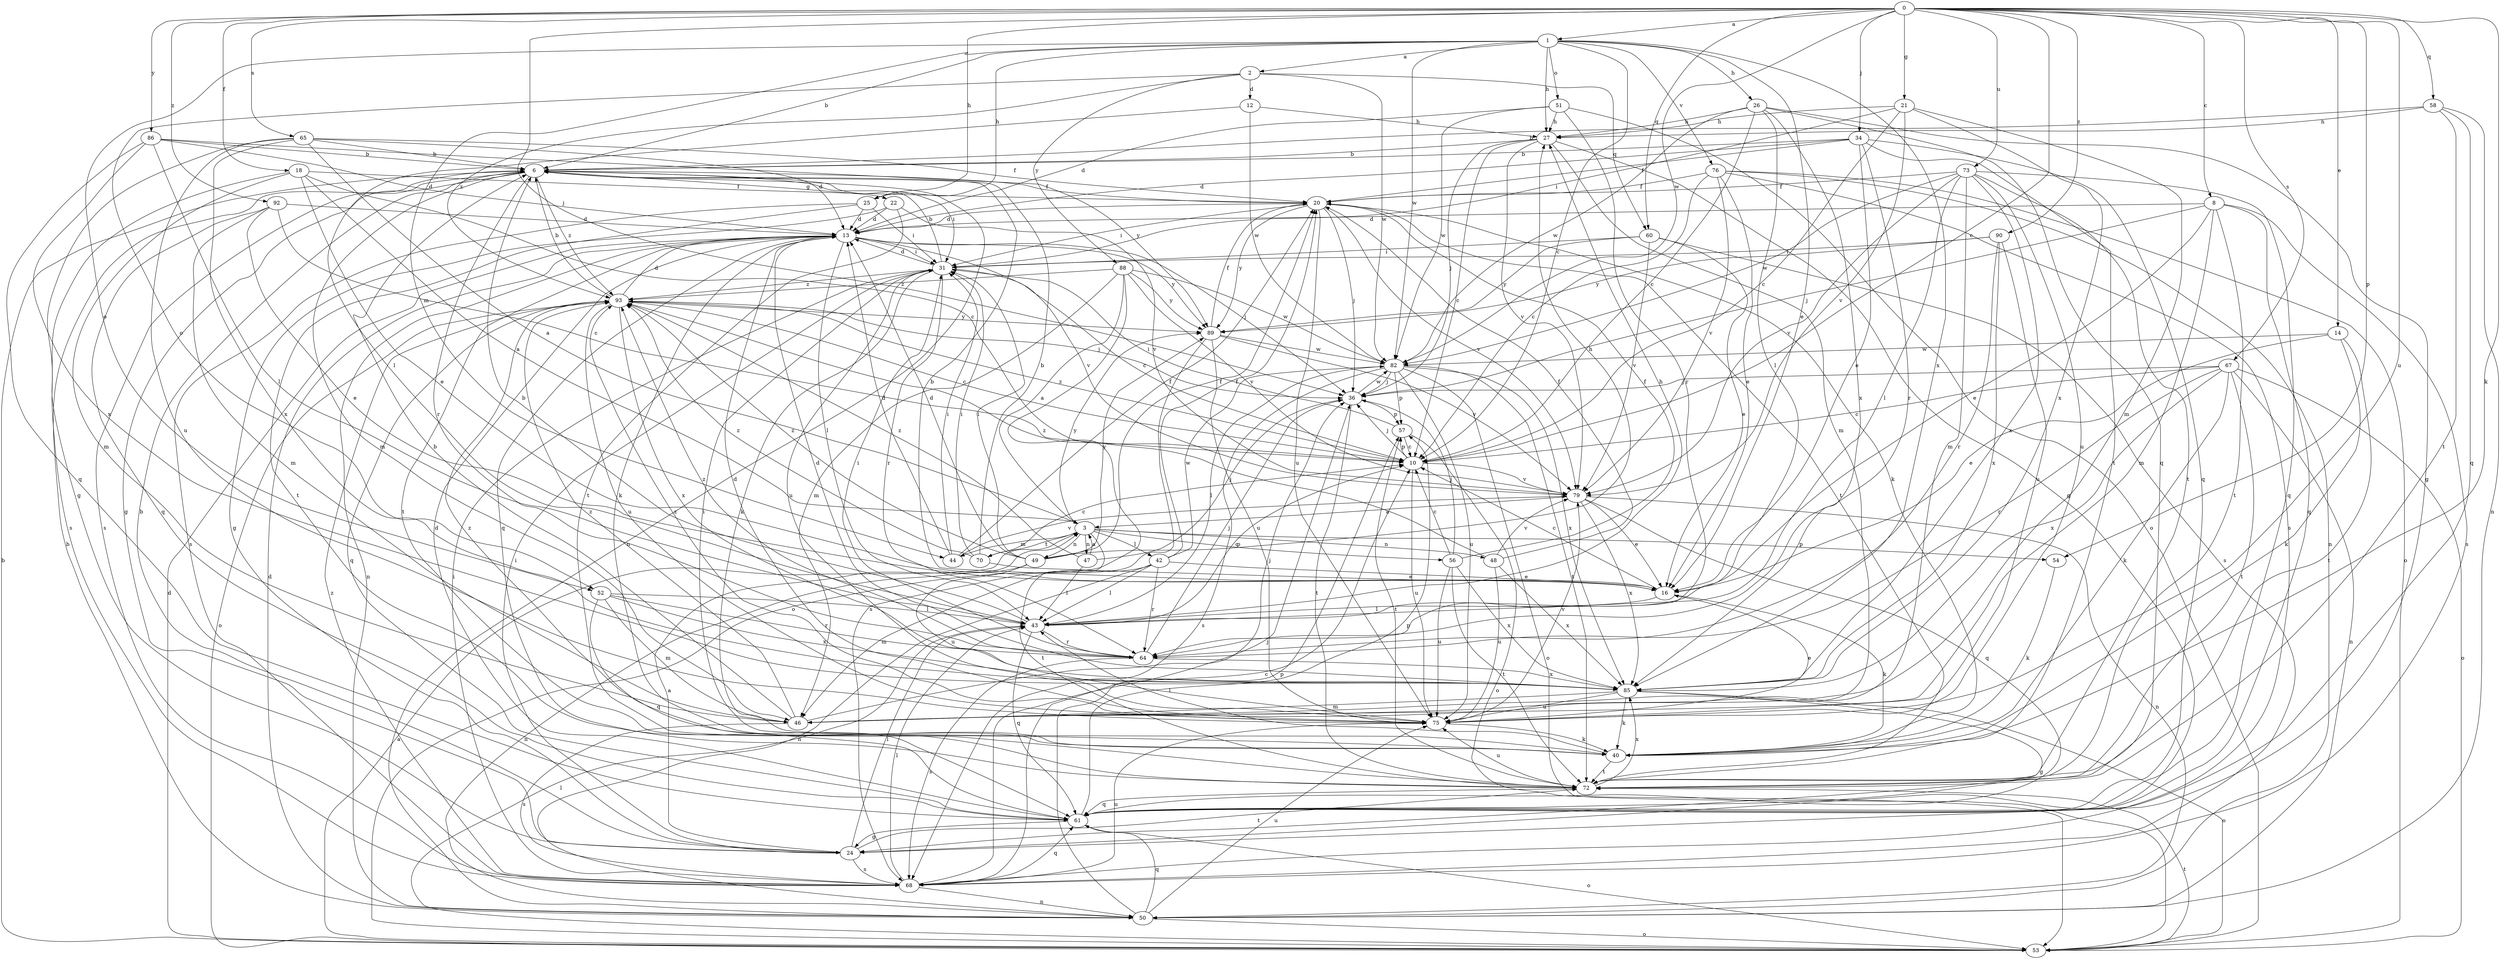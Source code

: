 strict digraph  {
0;
1;
2;
3;
6;
8;
10;
12;
13;
14;
16;
18;
20;
21;
22;
24;
25;
26;
27;
31;
34;
36;
40;
42;
43;
44;
46;
47;
48;
49;
50;
51;
52;
53;
54;
56;
57;
58;
60;
61;
64;
65;
67;
68;
70;
72;
73;
75;
76;
79;
82;
85;
86;
88;
89;
90;
92;
93;
0 -> 1  [label=a];
0 -> 8  [label=c];
0 -> 10  [label=c];
0 -> 14  [label=e];
0 -> 18  [label=f];
0 -> 21  [label=g];
0 -> 25  [label=h];
0 -> 34  [label=j];
0 -> 36  [label=j];
0 -> 40  [label=k];
0 -> 54  [label=p];
0 -> 58  [label=q];
0 -> 60  [label=q];
0 -> 65  [label=s];
0 -> 67  [label=s];
0 -> 73  [label=u];
0 -> 75  [label=u];
0 -> 82  [label=w];
0 -> 86  [label=y];
0 -> 90  [label=z];
0 -> 92  [label=z];
1 -> 2  [label=a];
1 -> 6  [label=b];
1 -> 10  [label=c];
1 -> 16  [label=e];
1 -> 25  [label=h];
1 -> 26  [label=h];
1 -> 27  [label=h];
1 -> 44  [label=m];
1 -> 51  [label=o];
1 -> 52  [label=o];
1 -> 76  [label=v];
1 -> 82  [label=w];
1 -> 85  [label=x];
2 -> 12  [label=d];
2 -> 52  [label=o];
2 -> 60  [label=q];
2 -> 82  [label=w];
2 -> 88  [label=y];
2 -> 93  [label=z];
3 -> 42  [label=l];
3 -> 44  [label=m];
3 -> 47  [label=n];
3 -> 48  [label=n];
3 -> 49  [label=n];
3 -> 54  [label=p];
3 -> 56  [label=p];
3 -> 70  [label=t];
3 -> 72  [label=t];
3 -> 89  [label=y];
6 -> 20  [label=f];
6 -> 22  [label=g];
6 -> 24  [label=g];
6 -> 31  [label=i];
6 -> 46  [label=m];
6 -> 50  [label=n];
6 -> 64  [label=r];
6 -> 68  [label=s];
6 -> 93  [label=z];
8 -> 13  [label=d];
8 -> 16  [label=e];
8 -> 36  [label=j];
8 -> 46  [label=m];
8 -> 61  [label=q];
8 -> 68  [label=s];
8 -> 72  [label=t];
10 -> 36  [label=j];
10 -> 57  [label=p];
10 -> 75  [label=u];
10 -> 79  [label=v];
10 -> 93  [label=z];
12 -> 27  [label=h];
12 -> 43  [label=l];
12 -> 82  [label=w];
13 -> 31  [label=i];
13 -> 36  [label=j];
13 -> 40  [label=k];
13 -> 43  [label=l];
13 -> 50  [label=n];
13 -> 61  [label=q];
13 -> 72  [label=t];
13 -> 79  [label=v];
13 -> 89  [label=y];
14 -> 16  [label=e];
14 -> 40  [label=k];
14 -> 72  [label=t];
14 -> 82  [label=w];
16 -> 6  [label=b];
16 -> 10  [label=c];
16 -> 40  [label=k];
16 -> 43  [label=l];
18 -> 3  [label=a];
18 -> 10  [label=c];
18 -> 16  [label=e];
18 -> 20  [label=f];
18 -> 46  [label=m];
18 -> 68  [label=s];
20 -> 13  [label=d];
20 -> 31  [label=i];
20 -> 36  [label=j];
20 -> 40  [label=k];
20 -> 72  [label=t];
20 -> 75  [label=u];
20 -> 79  [label=v];
20 -> 89  [label=y];
21 -> 10  [label=c];
21 -> 27  [label=h];
21 -> 31  [label=i];
21 -> 46  [label=m];
21 -> 79  [label=v];
21 -> 85  [label=x];
22 -> 13  [label=d];
22 -> 24  [label=g];
22 -> 72  [label=t];
22 -> 79  [label=v];
24 -> 3  [label=a];
24 -> 6  [label=b];
24 -> 31  [label=i];
24 -> 43  [label=l];
24 -> 68  [label=s];
24 -> 72  [label=t];
25 -> 13  [label=d];
25 -> 31  [label=i];
25 -> 68  [label=s];
25 -> 72  [label=t];
26 -> 10  [label=c];
26 -> 24  [label=g];
26 -> 27  [label=h];
26 -> 43  [label=l];
26 -> 61  [label=q];
26 -> 82  [label=w];
26 -> 85  [label=x];
27 -> 6  [label=b];
27 -> 10  [label=c];
27 -> 24  [label=g];
27 -> 36  [label=j];
27 -> 46  [label=m];
27 -> 79  [label=v];
31 -> 6  [label=b];
31 -> 10  [label=c];
31 -> 13  [label=d];
31 -> 40  [label=k];
31 -> 64  [label=r];
31 -> 75  [label=u];
31 -> 93  [label=z];
34 -> 6  [label=b];
34 -> 13  [label=d];
34 -> 16  [label=e];
34 -> 20  [label=f];
34 -> 61  [label=q];
34 -> 64  [label=r];
34 -> 72  [label=t];
36 -> 57  [label=p];
36 -> 72  [label=t];
36 -> 82  [label=w];
40 -> 31  [label=i];
40 -> 43  [label=l];
40 -> 72  [label=t];
40 -> 93  [label=z];
42 -> 16  [label=e];
42 -> 20  [label=f];
42 -> 43  [label=l];
42 -> 46  [label=m];
42 -> 50  [label=n];
42 -> 64  [label=r];
42 -> 82  [label=w];
43 -> 6  [label=b];
43 -> 10  [label=c];
43 -> 27  [label=h];
43 -> 61  [label=q];
43 -> 64  [label=r];
44 -> 13  [label=d];
44 -> 20  [label=f];
44 -> 31  [label=i];
44 -> 79  [label=v];
46 -> 6  [label=b];
46 -> 36  [label=j];
46 -> 68  [label=s];
46 -> 93  [label=z];
47 -> 3  [label=a];
47 -> 36  [label=j];
47 -> 43  [label=l];
47 -> 93  [label=z];
48 -> 20  [label=f];
48 -> 75  [label=u];
48 -> 79  [label=v];
48 -> 85  [label=x];
48 -> 93  [label=z];
49 -> 13  [label=d];
49 -> 20  [label=f];
49 -> 27  [label=h];
49 -> 31  [label=i];
49 -> 50  [label=n];
49 -> 75  [label=u];
49 -> 89  [label=y];
49 -> 93  [label=z];
50 -> 6  [label=b];
50 -> 13  [label=d];
50 -> 53  [label=o];
50 -> 57  [label=p];
50 -> 61  [label=q];
50 -> 75  [label=u];
51 -> 13  [label=d];
51 -> 27  [label=h];
51 -> 53  [label=o];
51 -> 64  [label=r];
51 -> 82  [label=w];
52 -> 43  [label=l];
52 -> 46  [label=m];
52 -> 61  [label=q];
52 -> 64  [label=r];
52 -> 85  [label=x];
53 -> 3  [label=a];
53 -> 6  [label=b];
53 -> 13  [label=d];
53 -> 43  [label=l];
53 -> 72  [label=t];
54 -> 40  [label=k];
56 -> 10  [label=c];
56 -> 20  [label=f];
56 -> 36  [label=j];
56 -> 72  [label=t];
56 -> 75  [label=u];
56 -> 85  [label=x];
57 -> 10  [label=c];
57 -> 31  [label=i];
57 -> 53  [label=o];
57 -> 72  [label=t];
58 -> 6  [label=b];
58 -> 27  [label=h];
58 -> 50  [label=n];
58 -> 61  [label=q];
58 -> 72  [label=t];
60 -> 16  [label=e];
60 -> 31  [label=i];
60 -> 68  [label=s];
60 -> 79  [label=v];
60 -> 89  [label=y];
61 -> 13  [label=d];
61 -> 24  [label=g];
61 -> 53  [label=o];
61 -> 57  [label=p];
64 -> 31  [label=i];
64 -> 36  [label=j];
64 -> 68  [label=s];
64 -> 85  [label=x];
64 -> 93  [label=z];
65 -> 3  [label=a];
65 -> 6  [label=b];
65 -> 13  [label=d];
65 -> 20  [label=f];
65 -> 24  [label=g];
65 -> 75  [label=u];
65 -> 85  [label=x];
67 -> 10  [label=c];
67 -> 36  [label=j];
67 -> 40  [label=k];
67 -> 50  [label=n];
67 -> 53  [label=o];
67 -> 64  [label=r];
67 -> 72  [label=t];
67 -> 85  [label=x];
68 -> 10  [label=c];
68 -> 31  [label=i];
68 -> 36  [label=j];
68 -> 43  [label=l];
68 -> 50  [label=n];
68 -> 61  [label=q];
68 -> 75  [label=u];
68 -> 93  [label=z];
70 -> 6  [label=b];
70 -> 10  [label=c];
70 -> 16  [label=e];
70 -> 31  [label=i];
70 -> 93  [label=z];
72 -> 61  [label=q];
72 -> 75  [label=u];
72 -> 85  [label=x];
73 -> 20  [label=f];
73 -> 43  [label=l];
73 -> 46  [label=m];
73 -> 61  [label=q];
73 -> 72  [label=t];
73 -> 75  [label=u];
73 -> 79  [label=v];
73 -> 82  [label=w];
73 -> 85  [label=x];
75 -> 13  [label=d];
75 -> 16  [label=e];
75 -> 40  [label=k];
75 -> 79  [label=v];
75 -> 93  [label=z];
76 -> 10  [label=c];
76 -> 16  [label=e];
76 -> 20  [label=f];
76 -> 50  [label=n];
76 -> 53  [label=o];
76 -> 68  [label=s];
76 -> 79  [label=v];
79 -> 3  [label=a];
79 -> 16  [label=e];
79 -> 50  [label=n];
79 -> 61  [label=q];
79 -> 85  [label=x];
82 -> 36  [label=j];
82 -> 43  [label=l];
82 -> 53  [label=o];
82 -> 57  [label=p];
82 -> 68  [label=s];
82 -> 72  [label=t];
82 -> 75  [label=u];
82 -> 85  [label=x];
85 -> 13  [label=d];
85 -> 24  [label=g];
85 -> 40  [label=k];
85 -> 46  [label=m];
85 -> 53  [label=o];
85 -> 75  [label=u];
86 -> 6  [label=b];
86 -> 13  [label=d];
86 -> 43  [label=l];
86 -> 61  [label=q];
86 -> 85  [label=x];
86 -> 89  [label=y];
88 -> 3  [label=a];
88 -> 46  [label=m];
88 -> 53  [label=o];
88 -> 79  [label=v];
88 -> 82  [label=w];
88 -> 89  [label=y];
88 -> 93  [label=z];
89 -> 20  [label=f];
89 -> 68  [label=s];
89 -> 75  [label=u];
89 -> 79  [label=v];
89 -> 82  [label=w];
90 -> 31  [label=i];
90 -> 64  [label=r];
90 -> 75  [label=u];
90 -> 85  [label=x];
90 -> 89  [label=y];
92 -> 10  [label=c];
92 -> 13  [label=d];
92 -> 16  [label=e];
92 -> 46  [label=m];
92 -> 61  [label=q];
93 -> 6  [label=b];
93 -> 10  [label=c];
93 -> 13  [label=d];
93 -> 36  [label=j];
93 -> 53  [label=o];
93 -> 61  [label=q];
93 -> 75  [label=u];
93 -> 85  [label=x];
93 -> 89  [label=y];
}
